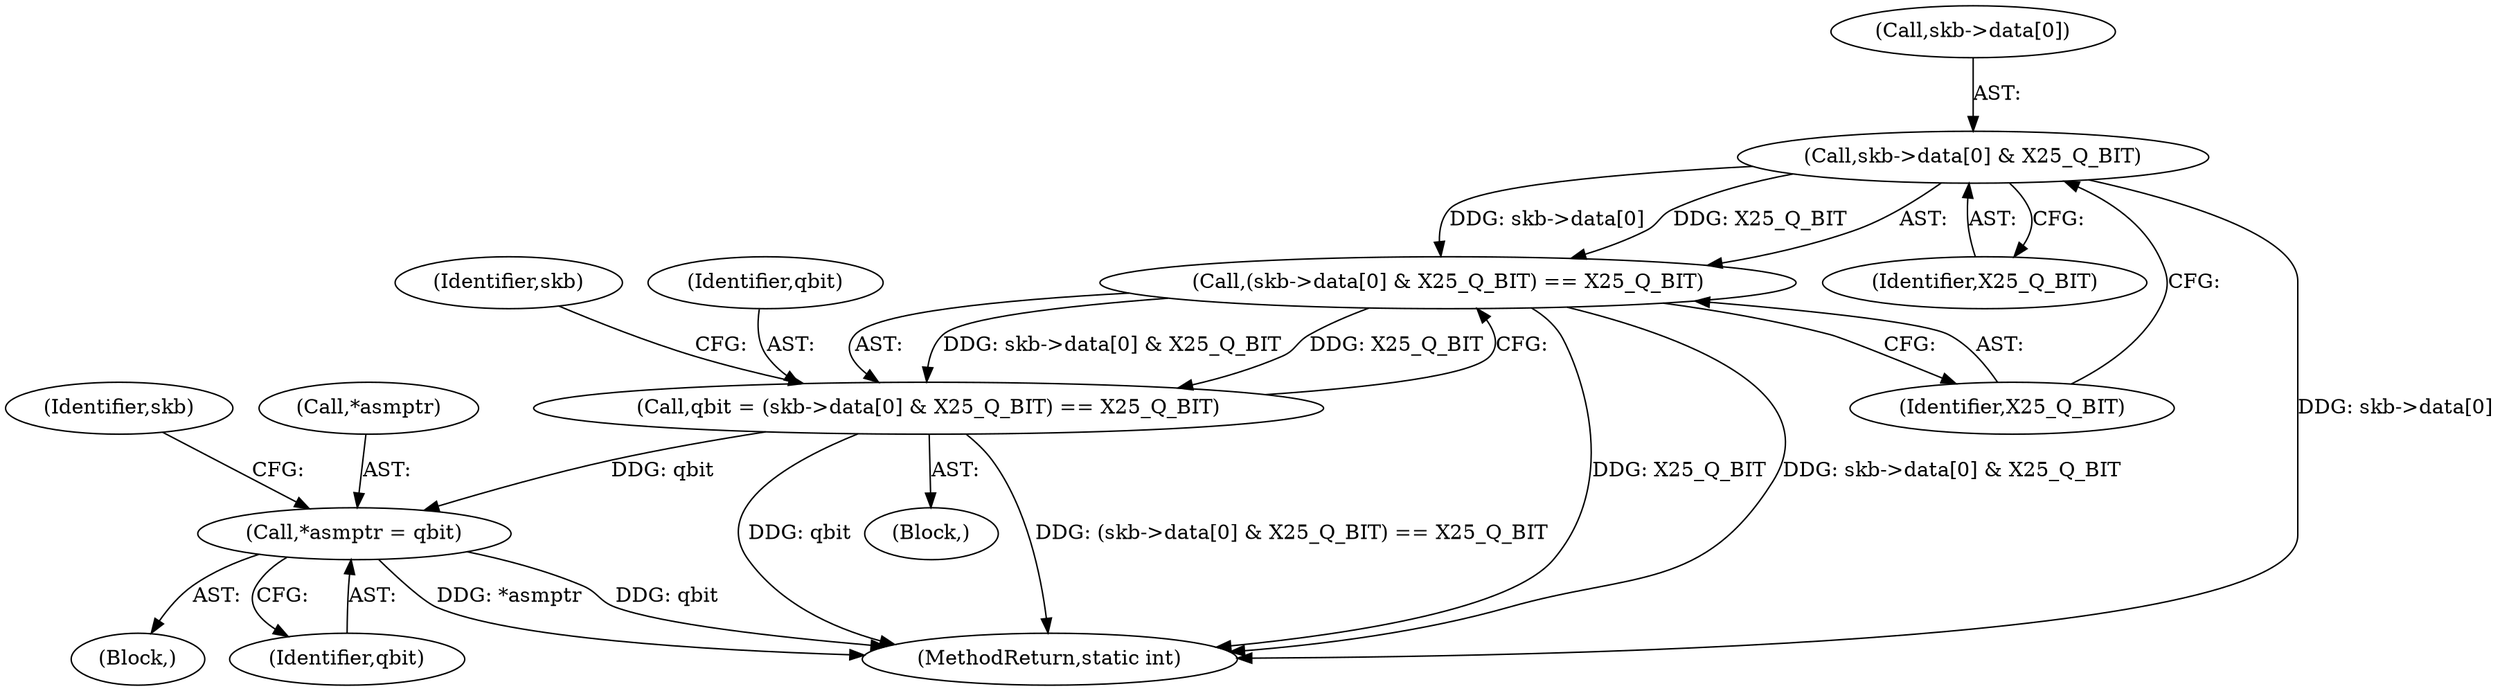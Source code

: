 digraph "0_linux_f3d3342602f8bcbf37d7c46641cb9bca7618eb1c_39@array" {
"1000256" [label="(Call,skb->data[0] & X25_Q_BIT)"];
"1000255" [label="(Call,(skb->data[0] & X25_Q_BIT) == X25_Q_BIT)"];
"1000253" [label="(Call,qbit = (skb->data[0] & X25_Q_BIT) == X25_Q_BIT)"];
"1000280" [label="(Call,*asmptr = qbit)"];
"1000263" [label="(Identifier,X25_Q_BIT)"];
"1000255" [label="(Call,(skb->data[0] & X25_Q_BIT) == X25_Q_BIT)"];
"1000281" [label="(Call,*asmptr)"];
"1000274" [label="(Block,)"];
"1000262" [label="(Identifier,X25_Q_BIT)"];
"1000285" [label="(Identifier,skb)"];
"1000253" [label="(Call,qbit = (skb->data[0] & X25_Q_BIT) == X25_Q_BIT)"];
"1000283" [label="(Identifier,qbit)"];
"1000254" [label="(Identifier,qbit)"];
"1000226" [label="(Block,)"];
"1000256" [label="(Call,skb->data[0] & X25_Q_BIT)"];
"1000265" [label="(Identifier,skb)"];
"1000280" [label="(Call,*asmptr = qbit)"];
"1000357" [label="(MethodReturn,static int)"];
"1000257" [label="(Call,skb->data[0])"];
"1000256" -> "1000255"  [label="AST: "];
"1000256" -> "1000262"  [label="CFG: "];
"1000257" -> "1000256"  [label="AST: "];
"1000262" -> "1000256"  [label="AST: "];
"1000263" -> "1000256"  [label="CFG: "];
"1000256" -> "1000357"  [label="DDG: skb->data[0]"];
"1000256" -> "1000255"  [label="DDG: skb->data[0]"];
"1000256" -> "1000255"  [label="DDG: X25_Q_BIT"];
"1000255" -> "1000253"  [label="AST: "];
"1000255" -> "1000263"  [label="CFG: "];
"1000263" -> "1000255"  [label="AST: "];
"1000253" -> "1000255"  [label="CFG: "];
"1000255" -> "1000357"  [label="DDG: X25_Q_BIT"];
"1000255" -> "1000357"  [label="DDG: skb->data[0] & X25_Q_BIT"];
"1000255" -> "1000253"  [label="DDG: skb->data[0] & X25_Q_BIT"];
"1000255" -> "1000253"  [label="DDG: X25_Q_BIT"];
"1000253" -> "1000226"  [label="AST: "];
"1000254" -> "1000253"  [label="AST: "];
"1000265" -> "1000253"  [label="CFG: "];
"1000253" -> "1000357"  [label="DDG: (skb->data[0] & X25_Q_BIT) == X25_Q_BIT"];
"1000253" -> "1000357"  [label="DDG: qbit"];
"1000253" -> "1000280"  [label="DDG: qbit"];
"1000280" -> "1000274"  [label="AST: "];
"1000280" -> "1000283"  [label="CFG: "];
"1000281" -> "1000280"  [label="AST: "];
"1000283" -> "1000280"  [label="AST: "];
"1000285" -> "1000280"  [label="CFG: "];
"1000280" -> "1000357"  [label="DDG: *asmptr"];
"1000280" -> "1000357"  [label="DDG: qbit"];
}
